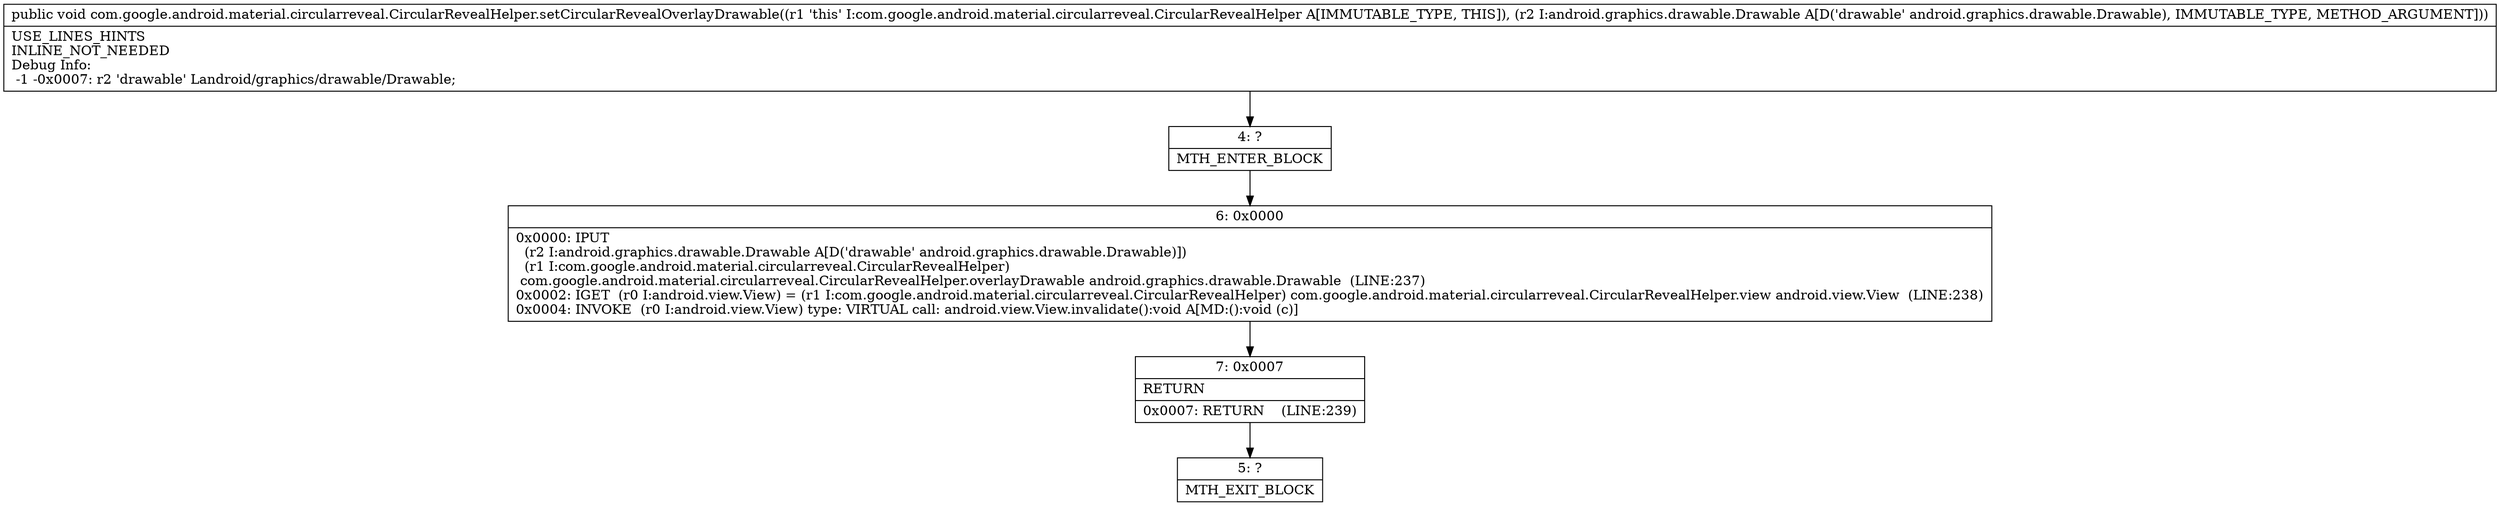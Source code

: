 digraph "CFG forcom.google.android.material.circularreveal.CircularRevealHelper.setCircularRevealOverlayDrawable(Landroid\/graphics\/drawable\/Drawable;)V" {
Node_4 [shape=record,label="{4\:\ ?|MTH_ENTER_BLOCK\l}"];
Node_6 [shape=record,label="{6\:\ 0x0000|0x0000: IPUT  \l  (r2 I:android.graphics.drawable.Drawable A[D('drawable' android.graphics.drawable.Drawable)])\l  (r1 I:com.google.android.material.circularreveal.CircularRevealHelper)\l com.google.android.material.circularreveal.CircularRevealHelper.overlayDrawable android.graphics.drawable.Drawable  (LINE:237)\l0x0002: IGET  (r0 I:android.view.View) = (r1 I:com.google.android.material.circularreveal.CircularRevealHelper) com.google.android.material.circularreveal.CircularRevealHelper.view android.view.View  (LINE:238)\l0x0004: INVOKE  (r0 I:android.view.View) type: VIRTUAL call: android.view.View.invalidate():void A[MD:():void (c)]\l}"];
Node_7 [shape=record,label="{7\:\ 0x0007|RETURN\l|0x0007: RETURN    (LINE:239)\l}"];
Node_5 [shape=record,label="{5\:\ ?|MTH_EXIT_BLOCK\l}"];
MethodNode[shape=record,label="{public void com.google.android.material.circularreveal.CircularRevealHelper.setCircularRevealOverlayDrawable((r1 'this' I:com.google.android.material.circularreveal.CircularRevealHelper A[IMMUTABLE_TYPE, THIS]), (r2 I:android.graphics.drawable.Drawable A[D('drawable' android.graphics.drawable.Drawable), IMMUTABLE_TYPE, METHOD_ARGUMENT]))  | USE_LINES_HINTS\lINLINE_NOT_NEEDED\lDebug Info:\l  \-1 \-0x0007: r2 'drawable' Landroid\/graphics\/drawable\/Drawable;\l}"];
MethodNode -> Node_4;Node_4 -> Node_6;
Node_6 -> Node_7;
Node_7 -> Node_5;
}

